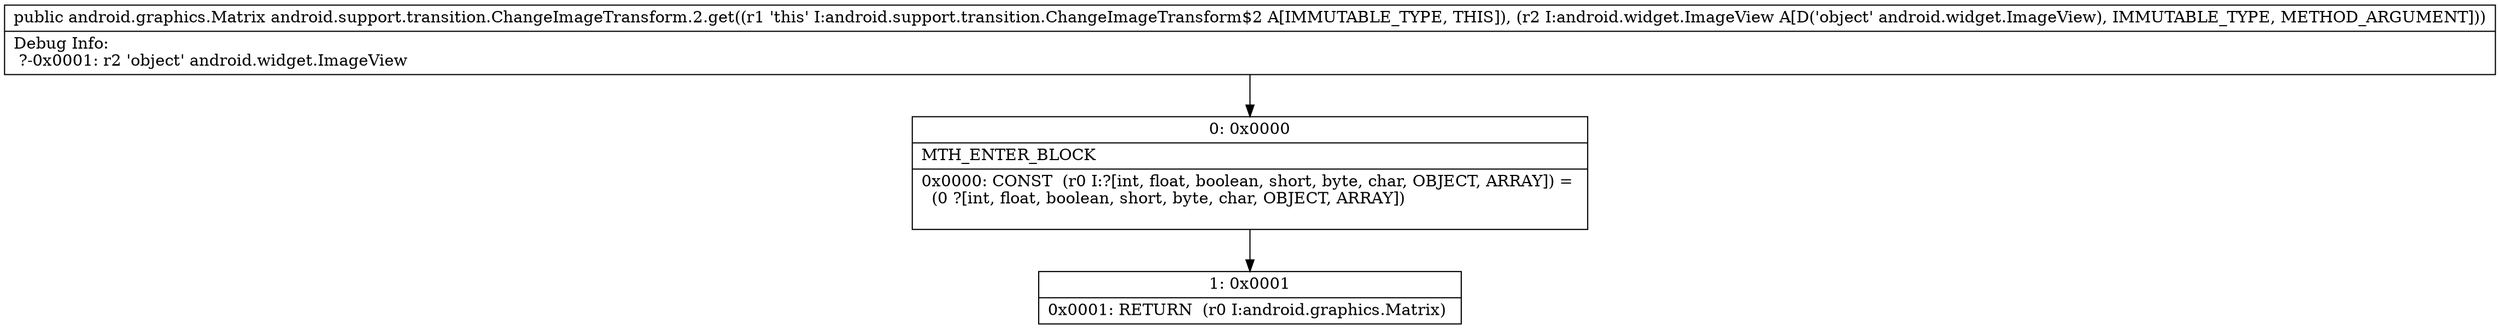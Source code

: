 digraph "CFG forandroid.support.transition.ChangeImageTransform.2.get(Landroid\/widget\/ImageView;)Landroid\/graphics\/Matrix;" {
Node_0 [shape=record,label="{0\:\ 0x0000|MTH_ENTER_BLOCK\l|0x0000: CONST  (r0 I:?[int, float, boolean, short, byte, char, OBJECT, ARRAY]) = \l  (0 ?[int, float, boolean, short, byte, char, OBJECT, ARRAY])\l \l}"];
Node_1 [shape=record,label="{1\:\ 0x0001|0x0001: RETURN  (r0 I:android.graphics.Matrix) \l}"];
MethodNode[shape=record,label="{public android.graphics.Matrix android.support.transition.ChangeImageTransform.2.get((r1 'this' I:android.support.transition.ChangeImageTransform$2 A[IMMUTABLE_TYPE, THIS]), (r2 I:android.widget.ImageView A[D('object' android.widget.ImageView), IMMUTABLE_TYPE, METHOD_ARGUMENT]))  | Debug Info:\l  ?\-0x0001: r2 'object' android.widget.ImageView\l}"];
MethodNode -> Node_0;
Node_0 -> Node_1;
}

